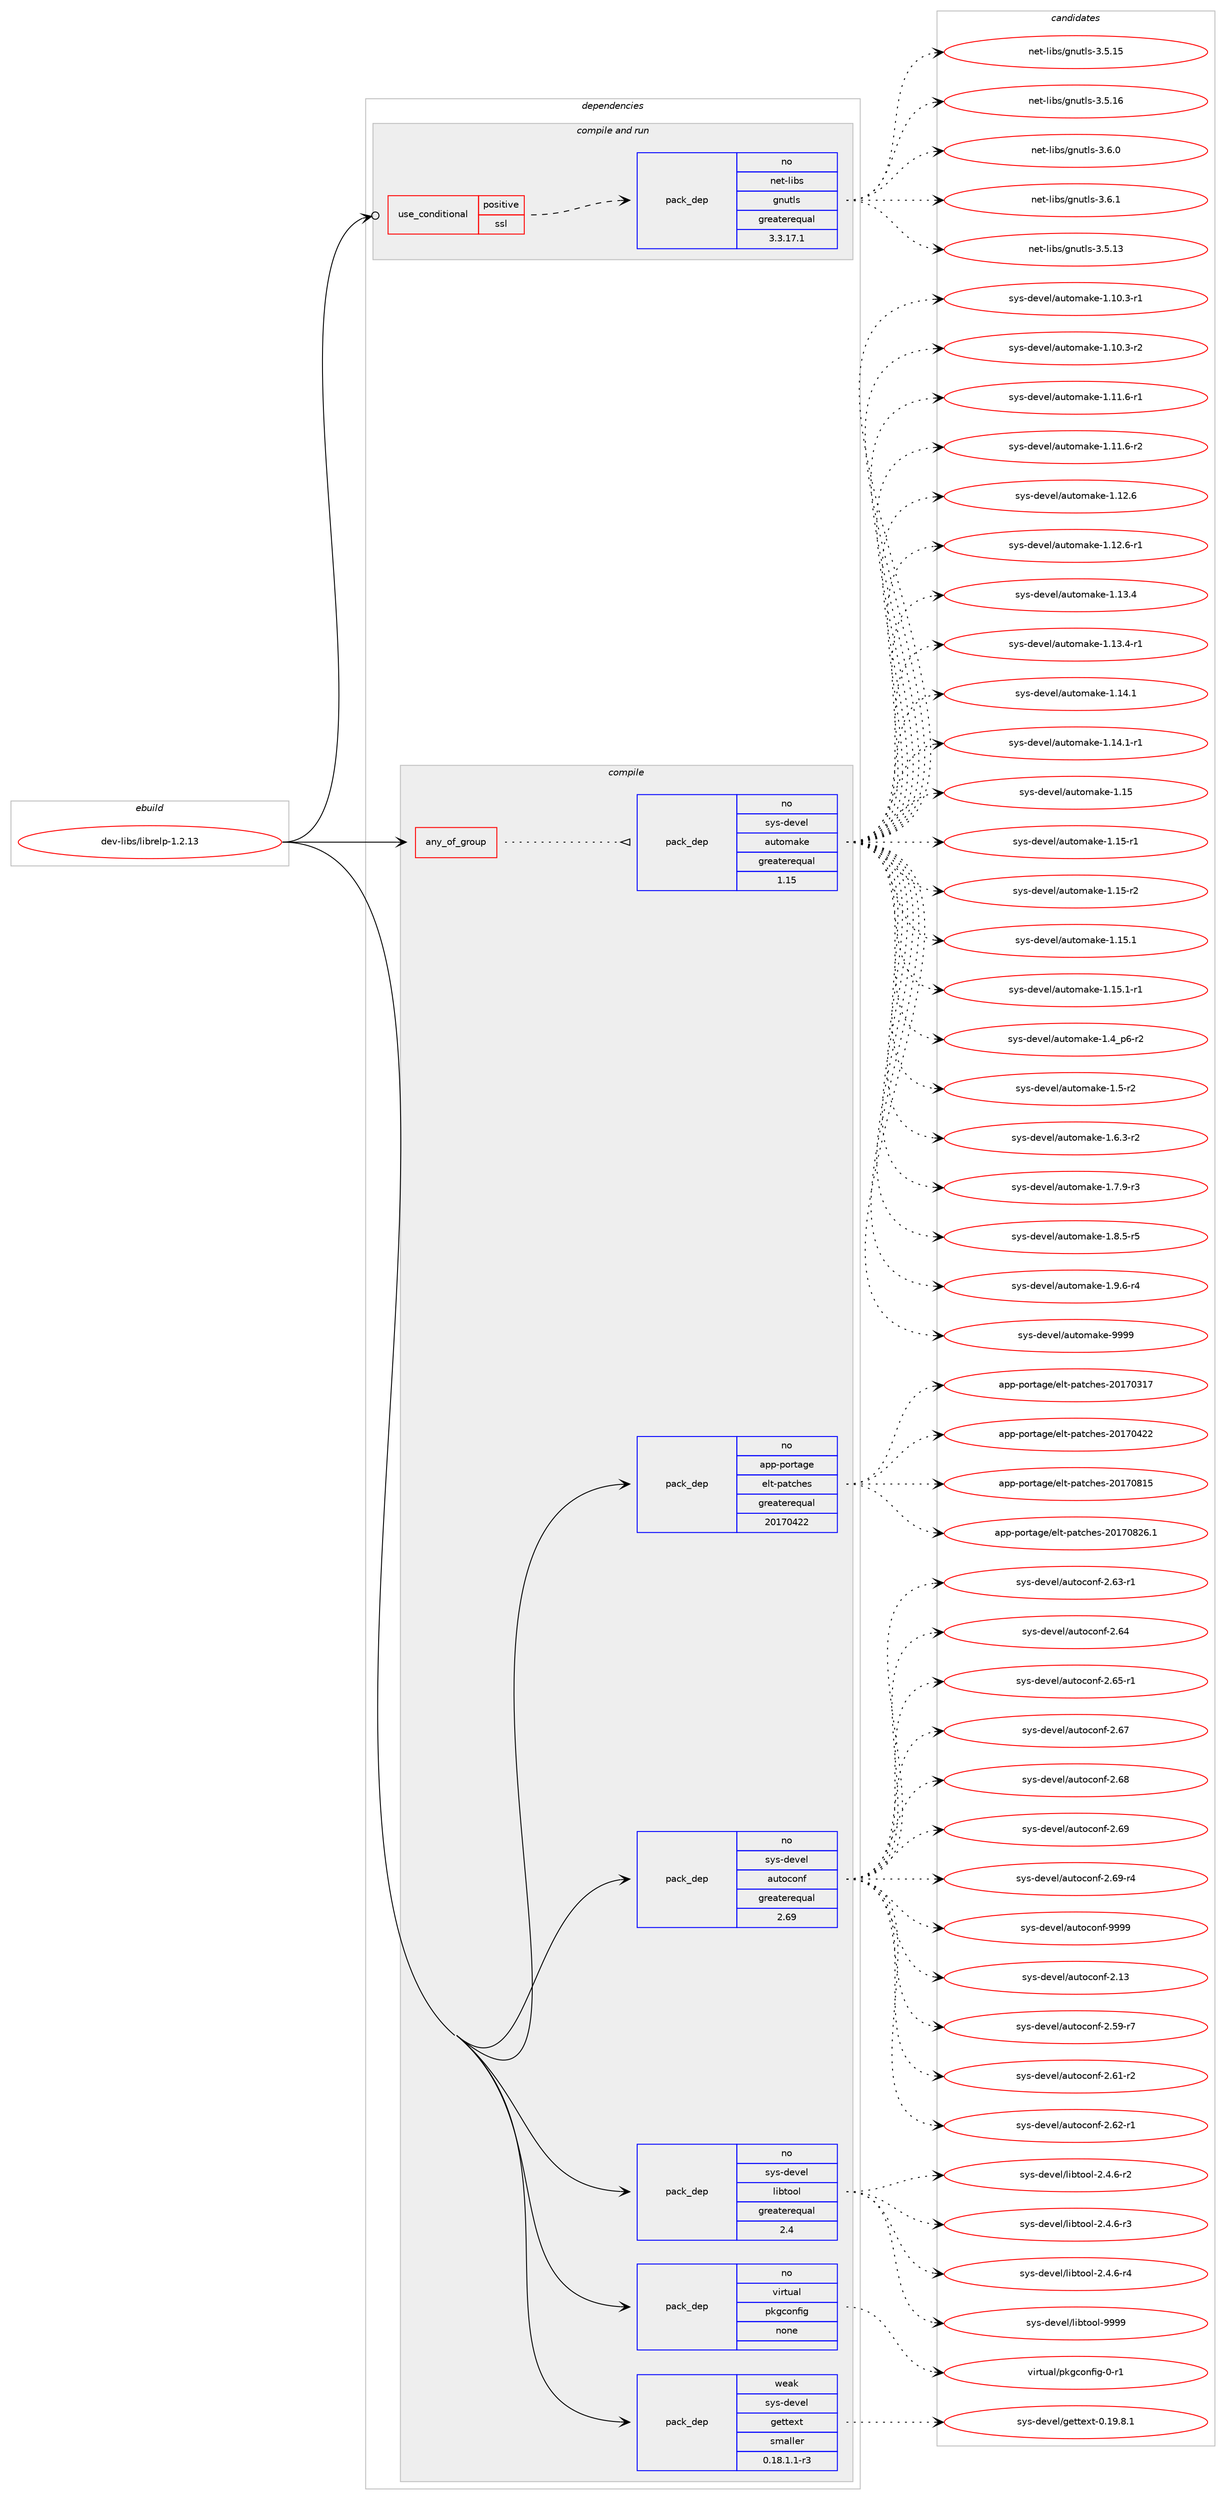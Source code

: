 digraph prolog {

# *************
# Graph options
# *************

newrank=true;
concentrate=true;
compound=true;
graph [rankdir=LR,fontname=Helvetica,fontsize=10,ranksep=1.5];#, ranksep=2.5, nodesep=0.2];
edge  [arrowhead=vee];
node  [fontname=Helvetica,fontsize=10];

# **********
# The ebuild
# **********

subgraph cluster_leftcol {
color=gray;
rank=same;
label=<<i>ebuild</i>>;
id [label="dev-libs/librelp-1.2.13", color=red, width=4, href="../dev-libs/librelp-1.2.13.svg"];
}

# ****************
# The dependencies
# ****************

subgraph cluster_midcol {
color=gray;
label=<<i>dependencies</i>>;
subgraph cluster_compile {
fillcolor="#eeeeee";
style=filled;
label=<<i>compile</i>>;
subgraph any3430 {
dependency116962 [label=<<TABLE BORDER="0" CELLBORDER="1" CELLSPACING="0" CELLPADDING="4"><TR><TD CELLPADDING="10">any_of_group</TD></TR></TABLE>>, shape=none, color=red];subgraph pack88200 {
dependency116963 [label=<<TABLE BORDER="0" CELLBORDER="1" CELLSPACING="0" CELLPADDING="4" WIDTH="220"><TR><TD ROWSPAN="6" CELLPADDING="30">pack_dep</TD></TR><TR><TD WIDTH="110">no</TD></TR><TR><TD>sys-devel</TD></TR><TR><TD>automake</TD></TR><TR><TD>greaterequal</TD></TR><TR><TD>1.15</TD></TR></TABLE>>, shape=none, color=blue];
}
dependency116962:e -> dependency116963:w [weight=20,style="dotted",arrowhead="oinv"];
}
id:e -> dependency116962:w [weight=20,style="solid",arrowhead="vee"];
subgraph pack88201 {
dependency116964 [label=<<TABLE BORDER="0" CELLBORDER="1" CELLSPACING="0" CELLPADDING="4" WIDTH="220"><TR><TD ROWSPAN="6" CELLPADDING="30">pack_dep</TD></TR><TR><TD WIDTH="110">no</TD></TR><TR><TD>app-portage</TD></TR><TR><TD>elt-patches</TD></TR><TR><TD>greaterequal</TD></TR><TR><TD>20170422</TD></TR></TABLE>>, shape=none, color=blue];
}
id:e -> dependency116964:w [weight=20,style="solid",arrowhead="vee"];
subgraph pack88202 {
dependency116965 [label=<<TABLE BORDER="0" CELLBORDER="1" CELLSPACING="0" CELLPADDING="4" WIDTH="220"><TR><TD ROWSPAN="6" CELLPADDING="30">pack_dep</TD></TR><TR><TD WIDTH="110">no</TD></TR><TR><TD>sys-devel</TD></TR><TR><TD>autoconf</TD></TR><TR><TD>greaterequal</TD></TR><TR><TD>2.69</TD></TR></TABLE>>, shape=none, color=blue];
}
id:e -> dependency116965:w [weight=20,style="solid",arrowhead="vee"];
subgraph pack88203 {
dependency116966 [label=<<TABLE BORDER="0" CELLBORDER="1" CELLSPACING="0" CELLPADDING="4" WIDTH="220"><TR><TD ROWSPAN="6" CELLPADDING="30">pack_dep</TD></TR><TR><TD WIDTH="110">no</TD></TR><TR><TD>sys-devel</TD></TR><TR><TD>libtool</TD></TR><TR><TD>greaterequal</TD></TR><TR><TD>2.4</TD></TR></TABLE>>, shape=none, color=blue];
}
id:e -> dependency116966:w [weight=20,style="solid",arrowhead="vee"];
subgraph pack88204 {
dependency116967 [label=<<TABLE BORDER="0" CELLBORDER="1" CELLSPACING="0" CELLPADDING="4" WIDTH="220"><TR><TD ROWSPAN="6" CELLPADDING="30">pack_dep</TD></TR><TR><TD WIDTH="110">no</TD></TR><TR><TD>virtual</TD></TR><TR><TD>pkgconfig</TD></TR><TR><TD>none</TD></TR><TR><TD></TD></TR></TABLE>>, shape=none, color=blue];
}
id:e -> dependency116967:w [weight=20,style="solid",arrowhead="vee"];
subgraph pack88205 {
dependency116968 [label=<<TABLE BORDER="0" CELLBORDER="1" CELLSPACING="0" CELLPADDING="4" WIDTH="220"><TR><TD ROWSPAN="6" CELLPADDING="30">pack_dep</TD></TR><TR><TD WIDTH="110">weak</TD></TR><TR><TD>sys-devel</TD></TR><TR><TD>gettext</TD></TR><TR><TD>smaller</TD></TR><TR><TD>0.18.1.1-r3</TD></TR></TABLE>>, shape=none, color=blue];
}
id:e -> dependency116968:w [weight=20,style="solid",arrowhead="vee"];
}
subgraph cluster_compileandrun {
fillcolor="#eeeeee";
style=filled;
label=<<i>compile and run</i>>;
subgraph cond25302 {
dependency116969 [label=<<TABLE BORDER="0" CELLBORDER="1" CELLSPACING="0" CELLPADDING="4"><TR><TD ROWSPAN="3" CELLPADDING="10">use_conditional</TD></TR><TR><TD>positive</TD></TR><TR><TD>ssl</TD></TR></TABLE>>, shape=none, color=red];
subgraph pack88206 {
dependency116970 [label=<<TABLE BORDER="0" CELLBORDER="1" CELLSPACING="0" CELLPADDING="4" WIDTH="220"><TR><TD ROWSPAN="6" CELLPADDING="30">pack_dep</TD></TR><TR><TD WIDTH="110">no</TD></TR><TR><TD>net-libs</TD></TR><TR><TD>gnutls</TD></TR><TR><TD>greaterequal</TD></TR><TR><TD>3.3.17.1</TD></TR></TABLE>>, shape=none, color=blue];
}
dependency116969:e -> dependency116970:w [weight=20,style="dashed",arrowhead="vee"];
}
id:e -> dependency116969:w [weight=20,style="solid",arrowhead="odotvee"];
}
subgraph cluster_run {
fillcolor="#eeeeee";
style=filled;
label=<<i>run</i>>;
}
}

# **************
# The candidates
# **************

subgraph cluster_choices {
rank=same;
color=gray;
label=<<i>candidates</i>>;

subgraph choice88200 {
color=black;
nodesep=1;
choice11512111545100101118101108479711711611110997107101454946494846514511449 [label="sys-devel/automake-1.10.3-r1", color=red, width=4,href="../sys-devel/automake-1.10.3-r1.svg"];
choice11512111545100101118101108479711711611110997107101454946494846514511450 [label="sys-devel/automake-1.10.3-r2", color=red, width=4,href="../sys-devel/automake-1.10.3-r2.svg"];
choice11512111545100101118101108479711711611110997107101454946494946544511449 [label="sys-devel/automake-1.11.6-r1", color=red, width=4,href="../sys-devel/automake-1.11.6-r1.svg"];
choice11512111545100101118101108479711711611110997107101454946494946544511450 [label="sys-devel/automake-1.11.6-r2", color=red, width=4,href="../sys-devel/automake-1.11.6-r2.svg"];
choice1151211154510010111810110847971171161111099710710145494649504654 [label="sys-devel/automake-1.12.6", color=red, width=4,href="../sys-devel/automake-1.12.6.svg"];
choice11512111545100101118101108479711711611110997107101454946495046544511449 [label="sys-devel/automake-1.12.6-r1", color=red, width=4,href="../sys-devel/automake-1.12.6-r1.svg"];
choice1151211154510010111810110847971171161111099710710145494649514652 [label="sys-devel/automake-1.13.4", color=red, width=4,href="../sys-devel/automake-1.13.4.svg"];
choice11512111545100101118101108479711711611110997107101454946495146524511449 [label="sys-devel/automake-1.13.4-r1", color=red, width=4,href="../sys-devel/automake-1.13.4-r1.svg"];
choice1151211154510010111810110847971171161111099710710145494649524649 [label="sys-devel/automake-1.14.1", color=red, width=4,href="../sys-devel/automake-1.14.1.svg"];
choice11512111545100101118101108479711711611110997107101454946495246494511449 [label="sys-devel/automake-1.14.1-r1", color=red, width=4,href="../sys-devel/automake-1.14.1-r1.svg"];
choice115121115451001011181011084797117116111109971071014549464953 [label="sys-devel/automake-1.15", color=red, width=4,href="../sys-devel/automake-1.15.svg"];
choice1151211154510010111810110847971171161111099710710145494649534511449 [label="sys-devel/automake-1.15-r1", color=red, width=4,href="../sys-devel/automake-1.15-r1.svg"];
choice1151211154510010111810110847971171161111099710710145494649534511450 [label="sys-devel/automake-1.15-r2", color=red, width=4,href="../sys-devel/automake-1.15-r2.svg"];
choice1151211154510010111810110847971171161111099710710145494649534649 [label="sys-devel/automake-1.15.1", color=red, width=4,href="../sys-devel/automake-1.15.1.svg"];
choice11512111545100101118101108479711711611110997107101454946495346494511449 [label="sys-devel/automake-1.15.1-r1", color=red, width=4,href="../sys-devel/automake-1.15.1-r1.svg"];
choice115121115451001011181011084797117116111109971071014549465295112544511450 [label="sys-devel/automake-1.4_p6-r2", color=red, width=4,href="../sys-devel/automake-1.4_p6-r2.svg"];
choice11512111545100101118101108479711711611110997107101454946534511450 [label="sys-devel/automake-1.5-r2", color=red, width=4,href="../sys-devel/automake-1.5-r2.svg"];
choice115121115451001011181011084797117116111109971071014549465446514511450 [label="sys-devel/automake-1.6.3-r2", color=red, width=4,href="../sys-devel/automake-1.6.3-r2.svg"];
choice115121115451001011181011084797117116111109971071014549465546574511451 [label="sys-devel/automake-1.7.9-r3", color=red, width=4,href="../sys-devel/automake-1.7.9-r3.svg"];
choice115121115451001011181011084797117116111109971071014549465646534511453 [label="sys-devel/automake-1.8.5-r5", color=red, width=4,href="../sys-devel/automake-1.8.5-r5.svg"];
choice115121115451001011181011084797117116111109971071014549465746544511452 [label="sys-devel/automake-1.9.6-r4", color=red, width=4,href="../sys-devel/automake-1.9.6-r4.svg"];
choice115121115451001011181011084797117116111109971071014557575757 [label="sys-devel/automake-9999", color=red, width=4,href="../sys-devel/automake-9999.svg"];
dependency116963:e -> choice11512111545100101118101108479711711611110997107101454946494846514511449:w [style=dotted,weight="100"];
dependency116963:e -> choice11512111545100101118101108479711711611110997107101454946494846514511450:w [style=dotted,weight="100"];
dependency116963:e -> choice11512111545100101118101108479711711611110997107101454946494946544511449:w [style=dotted,weight="100"];
dependency116963:e -> choice11512111545100101118101108479711711611110997107101454946494946544511450:w [style=dotted,weight="100"];
dependency116963:e -> choice1151211154510010111810110847971171161111099710710145494649504654:w [style=dotted,weight="100"];
dependency116963:e -> choice11512111545100101118101108479711711611110997107101454946495046544511449:w [style=dotted,weight="100"];
dependency116963:e -> choice1151211154510010111810110847971171161111099710710145494649514652:w [style=dotted,weight="100"];
dependency116963:e -> choice11512111545100101118101108479711711611110997107101454946495146524511449:w [style=dotted,weight="100"];
dependency116963:e -> choice1151211154510010111810110847971171161111099710710145494649524649:w [style=dotted,weight="100"];
dependency116963:e -> choice11512111545100101118101108479711711611110997107101454946495246494511449:w [style=dotted,weight="100"];
dependency116963:e -> choice115121115451001011181011084797117116111109971071014549464953:w [style=dotted,weight="100"];
dependency116963:e -> choice1151211154510010111810110847971171161111099710710145494649534511449:w [style=dotted,weight="100"];
dependency116963:e -> choice1151211154510010111810110847971171161111099710710145494649534511450:w [style=dotted,weight="100"];
dependency116963:e -> choice1151211154510010111810110847971171161111099710710145494649534649:w [style=dotted,weight="100"];
dependency116963:e -> choice11512111545100101118101108479711711611110997107101454946495346494511449:w [style=dotted,weight="100"];
dependency116963:e -> choice115121115451001011181011084797117116111109971071014549465295112544511450:w [style=dotted,weight="100"];
dependency116963:e -> choice11512111545100101118101108479711711611110997107101454946534511450:w [style=dotted,weight="100"];
dependency116963:e -> choice115121115451001011181011084797117116111109971071014549465446514511450:w [style=dotted,weight="100"];
dependency116963:e -> choice115121115451001011181011084797117116111109971071014549465546574511451:w [style=dotted,weight="100"];
dependency116963:e -> choice115121115451001011181011084797117116111109971071014549465646534511453:w [style=dotted,weight="100"];
dependency116963:e -> choice115121115451001011181011084797117116111109971071014549465746544511452:w [style=dotted,weight="100"];
dependency116963:e -> choice115121115451001011181011084797117116111109971071014557575757:w [style=dotted,weight="100"];
}
subgraph choice88201 {
color=black;
nodesep=1;
choice97112112451121111141169710310147101108116451129711699104101115455048495548514955 [label="app-portage/elt-patches-20170317", color=red, width=4,href="../app-portage/elt-patches-20170317.svg"];
choice97112112451121111141169710310147101108116451129711699104101115455048495548525050 [label="app-portage/elt-patches-20170422", color=red, width=4,href="../app-portage/elt-patches-20170422.svg"];
choice97112112451121111141169710310147101108116451129711699104101115455048495548564953 [label="app-portage/elt-patches-20170815", color=red, width=4,href="../app-portage/elt-patches-20170815.svg"];
choice971121124511211111411697103101471011081164511297116991041011154550484955485650544649 [label="app-portage/elt-patches-20170826.1", color=red, width=4,href="../app-portage/elt-patches-20170826.1.svg"];
dependency116964:e -> choice97112112451121111141169710310147101108116451129711699104101115455048495548514955:w [style=dotted,weight="100"];
dependency116964:e -> choice97112112451121111141169710310147101108116451129711699104101115455048495548525050:w [style=dotted,weight="100"];
dependency116964:e -> choice97112112451121111141169710310147101108116451129711699104101115455048495548564953:w [style=dotted,weight="100"];
dependency116964:e -> choice971121124511211111411697103101471011081164511297116991041011154550484955485650544649:w [style=dotted,weight="100"];
}
subgraph choice88202 {
color=black;
nodesep=1;
choice115121115451001011181011084797117116111991111101024550464951 [label="sys-devel/autoconf-2.13", color=red, width=4,href="../sys-devel/autoconf-2.13.svg"];
choice1151211154510010111810110847971171161119911111010245504653574511455 [label="sys-devel/autoconf-2.59-r7", color=red, width=4,href="../sys-devel/autoconf-2.59-r7.svg"];
choice1151211154510010111810110847971171161119911111010245504654494511450 [label="sys-devel/autoconf-2.61-r2", color=red, width=4,href="../sys-devel/autoconf-2.61-r2.svg"];
choice1151211154510010111810110847971171161119911111010245504654504511449 [label="sys-devel/autoconf-2.62-r1", color=red, width=4,href="../sys-devel/autoconf-2.62-r1.svg"];
choice1151211154510010111810110847971171161119911111010245504654514511449 [label="sys-devel/autoconf-2.63-r1", color=red, width=4,href="../sys-devel/autoconf-2.63-r1.svg"];
choice115121115451001011181011084797117116111991111101024550465452 [label="sys-devel/autoconf-2.64", color=red, width=4,href="../sys-devel/autoconf-2.64.svg"];
choice1151211154510010111810110847971171161119911111010245504654534511449 [label="sys-devel/autoconf-2.65-r1", color=red, width=4,href="../sys-devel/autoconf-2.65-r1.svg"];
choice115121115451001011181011084797117116111991111101024550465455 [label="sys-devel/autoconf-2.67", color=red, width=4,href="../sys-devel/autoconf-2.67.svg"];
choice115121115451001011181011084797117116111991111101024550465456 [label="sys-devel/autoconf-2.68", color=red, width=4,href="../sys-devel/autoconf-2.68.svg"];
choice115121115451001011181011084797117116111991111101024550465457 [label="sys-devel/autoconf-2.69", color=red, width=4,href="../sys-devel/autoconf-2.69.svg"];
choice1151211154510010111810110847971171161119911111010245504654574511452 [label="sys-devel/autoconf-2.69-r4", color=red, width=4,href="../sys-devel/autoconf-2.69-r4.svg"];
choice115121115451001011181011084797117116111991111101024557575757 [label="sys-devel/autoconf-9999", color=red, width=4,href="../sys-devel/autoconf-9999.svg"];
dependency116965:e -> choice115121115451001011181011084797117116111991111101024550464951:w [style=dotted,weight="100"];
dependency116965:e -> choice1151211154510010111810110847971171161119911111010245504653574511455:w [style=dotted,weight="100"];
dependency116965:e -> choice1151211154510010111810110847971171161119911111010245504654494511450:w [style=dotted,weight="100"];
dependency116965:e -> choice1151211154510010111810110847971171161119911111010245504654504511449:w [style=dotted,weight="100"];
dependency116965:e -> choice1151211154510010111810110847971171161119911111010245504654514511449:w [style=dotted,weight="100"];
dependency116965:e -> choice115121115451001011181011084797117116111991111101024550465452:w [style=dotted,weight="100"];
dependency116965:e -> choice1151211154510010111810110847971171161119911111010245504654534511449:w [style=dotted,weight="100"];
dependency116965:e -> choice115121115451001011181011084797117116111991111101024550465455:w [style=dotted,weight="100"];
dependency116965:e -> choice115121115451001011181011084797117116111991111101024550465456:w [style=dotted,weight="100"];
dependency116965:e -> choice115121115451001011181011084797117116111991111101024550465457:w [style=dotted,weight="100"];
dependency116965:e -> choice1151211154510010111810110847971171161119911111010245504654574511452:w [style=dotted,weight="100"];
dependency116965:e -> choice115121115451001011181011084797117116111991111101024557575757:w [style=dotted,weight="100"];
}
subgraph choice88203 {
color=black;
nodesep=1;
choice1151211154510010111810110847108105981161111111084550465246544511450 [label="sys-devel/libtool-2.4.6-r2", color=red, width=4,href="../sys-devel/libtool-2.4.6-r2.svg"];
choice1151211154510010111810110847108105981161111111084550465246544511451 [label="sys-devel/libtool-2.4.6-r3", color=red, width=4,href="../sys-devel/libtool-2.4.6-r3.svg"];
choice1151211154510010111810110847108105981161111111084550465246544511452 [label="sys-devel/libtool-2.4.6-r4", color=red, width=4,href="../sys-devel/libtool-2.4.6-r4.svg"];
choice1151211154510010111810110847108105981161111111084557575757 [label="sys-devel/libtool-9999", color=red, width=4,href="../sys-devel/libtool-9999.svg"];
dependency116966:e -> choice1151211154510010111810110847108105981161111111084550465246544511450:w [style=dotted,weight="100"];
dependency116966:e -> choice1151211154510010111810110847108105981161111111084550465246544511451:w [style=dotted,weight="100"];
dependency116966:e -> choice1151211154510010111810110847108105981161111111084550465246544511452:w [style=dotted,weight="100"];
dependency116966:e -> choice1151211154510010111810110847108105981161111111084557575757:w [style=dotted,weight="100"];
}
subgraph choice88204 {
color=black;
nodesep=1;
choice11810511411611797108471121071039911111010210510345484511449 [label="virtual/pkgconfig-0-r1", color=red, width=4,href="../virtual/pkgconfig-0-r1.svg"];
dependency116967:e -> choice11810511411611797108471121071039911111010210510345484511449:w [style=dotted,weight="100"];
}
subgraph choice88205 {
color=black;
nodesep=1;
choice1151211154510010111810110847103101116116101120116454846495746564649 [label="sys-devel/gettext-0.19.8.1", color=red, width=4,href="../sys-devel/gettext-0.19.8.1.svg"];
dependency116968:e -> choice1151211154510010111810110847103101116116101120116454846495746564649:w [style=dotted,weight="100"];
}
subgraph choice88206 {
color=black;
nodesep=1;
choice11010111645108105981154710311011711610811545514653464951 [label="net-libs/gnutls-3.5.13", color=red, width=4,href="../net-libs/gnutls-3.5.13.svg"];
choice11010111645108105981154710311011711610811545514653464953 [label="net-libs/gnutls-3.5.15", color=red, width=4,href="../net-libs/gnutls-3.5.15.svg"];
choice11010111645108105981154710311011711610811545514653464954 [label="net-libs/gnutls-3.5.16", color=red, width=4,href="../net-libs/gnutls-3.5.16.svg"];
choice110101116451081059811547103110117116108115455146544648 [label="net-libs/gnutls-3.6.0", color=red, width=4,href="../net-libs/gnutls-3.6.0.svg"];
choice110101116451081059811547103110117116108115455146544649 [label="net-libs/gnutls-3.6.1", color=red, width=4,href="../net-libs/gnutls-3.6.1.svg"];
dependency116970:e -> choice11010111645108105981154710311011711610811545514653464951:w [style=dotted,weight="100"];
dependency116970:e -> choice11010111645108105981154710311011711610811545514653464953:w [style=dotted,weight="100"];
dependency116970:e -> choice11010111645108105981154710311011711610811545514653464954:w [style=dotted,weight="100"];
dependency116970:e -> choice110101116451081059811547103110117116108115455146544648:w [style=dotted,weight="100"];
dependency116970:e -> choice110101116451081059811547103110117116108115455146544649:w [style=dotted,weight="100"];
}
}

}
